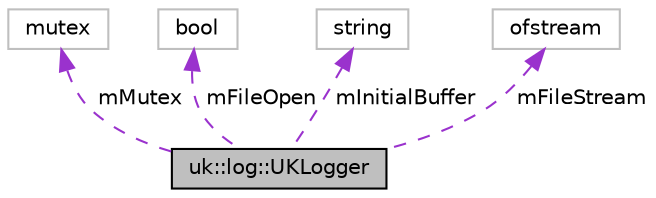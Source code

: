digraph "uk::log::UKLogger"
{
 // LATEX_PDF_SIZE
  edge [fontname="Helvetica",fontsize="10",labelfontname="Helvetica",labelfontsize="10"];
  node [fontname="Helvetica",fontsize="10",shape=record];
  Node1 [label="uk::log::UKLogger",height=0.2,width=0.4,color="black", fillcolor="grey75", style="filled", fontcolor="black",tooltip="Basic C++ logger class. This class allows for easy logging from C++ (via macros). Logging is availabl..."];
  Node2 -> Node1 [dir="back",color="darkorchid3",fontsize="10",style="dashed",label=" mMutex" ,fontname="Helvetica"];
  Node2 [label="mutex",height=0.2,width=0.4,color="grey75", fillcolor="white", style="filled",tooltip=" "];
  Node3 -> Node1 [dir="back",color="darkorchid3",fontsize="10",style="dashed",label=" mFileOpen" ,fontname="Helvetica"];
  Node3 [label="bool",height=0.2,width=0.4,color="grey75", fillcolor="white", style="filled",tooltip=" "];
  Node4 -> Node1 [dir="back",color="darkorchid3",fontsize="10",style="dashed",label=" mInitialBuffer" ,fontname="Helvetica"];
  Node4 [label="string",height=0.2,width=0.4,color="grey75", fillcolor="white", style="filled",tooltip=" "];
  Node5 -> Node1 [dir="back",color="darkorchid3",fontsize="10",style="dashed",label=" mFileStream" ,fontname="Helvetica"];
  Node5 [label="ofstream",height=0.2,width=0.4,color="grey75", fillcolor="white", style="filled",tooltip=" "];
}
